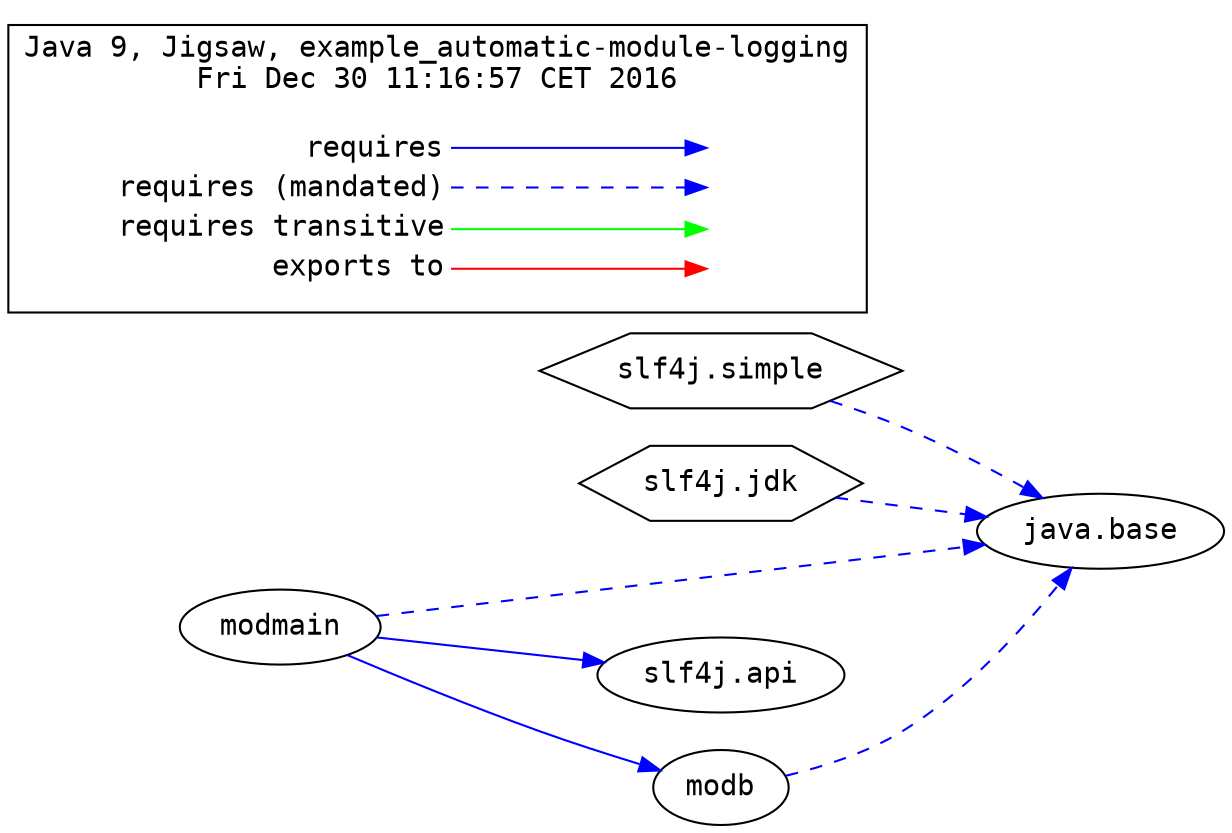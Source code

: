 # Created by depvis.JigsawDepVisualizer on Fri Dec 30 11:16:57 CET 2016
digraph Java9_Dependency_Visualizer {
slf4j_simple[fontname="Consolas",shape="hexagon",label="slf4j.simple"];
java_base[fontname="Consolas",shape="ellipse",label="java.base"];
slf4j_jdk[fontname="Consolas",shape="hexagon",label="slf4j.jdk"];
modmain[fontname="Consolas",shape="ellipse",label="modmain"];
slf4j_api[fontname="Consolas",shape="ellipse",label="slf4j.api"];
modb[fontname="Consolas",shape="ellipse",label="modb"];
slf4j_simple -> java_base[color="#0000ff",fontname="Consolas",fontcolor="#0000ff",style="dashed",weight="16"]
slf4j_jdk -> java_base[color="#0000ff",fontname="Consolas",fontcolor="#0000ff",style="dashed",weight="16"]
modmain -> slf4j_api[color="#0000ff",fontname="Consolas",fontcolor="#0000ff",weight="8"]
modmain -> modb[color="#0000ff",fontname="Consolas",fontcolor="#0000ff",weight="8"]
modmain -> java_base[color="#0000ff",fontname="Consolas",fontcolor="#0000ff",style="dashed",weight="16"]
modb -> java_base[color="#0000ff",fontname="Consolas",fontcolor="#0000ff",style="dashed",weight="16"]
rankdir=LR
node [shape=plaintext]
subgraph cluster_01 { 
  label = "Java 9, Jigsaw, example_automatic-module-logging
Fri Dec 30 11:16:57 CET 2016"
  fontname="Consolas"
  key [label=<<table border="0" cellpadding="2" cellspacing="0" cellborder="0">
    <tr><td align="right" port="i1">requires</td></tr>
    <tr><td align="right" port="i2">requires (mandated)</td></tr>
    <tr><td align="right" port="i3">requires transitive</td></tr>
    <tr><td align="right" port="i4">exports to</td></tr>
    </table>>,fontname="Consolas"]
  key2 [label=<<table border="0" cellpadding="2" cellspacing="0" cellborder="0">
    <tr><td port="i1">&nbsp;</td></tr>
    <tr><td port="i2">&nbsp;</td></tr>
    <tr><td port="i3">&nbsp;</td></tr>
    <tr><td port="i4">&nbsp;</td></tr>
    </table>>,fontname="Consolas"]
  key:i1:e -> key2:i1:w [color=BLUE]
  key:i2:e -> key2:i2:w [color=BLUE, style=dashed]
  key:i3:e -> key2:i3:w [color=GREEN]
  key:i4:e -> key2:i4:w [color=RED]
}
}
